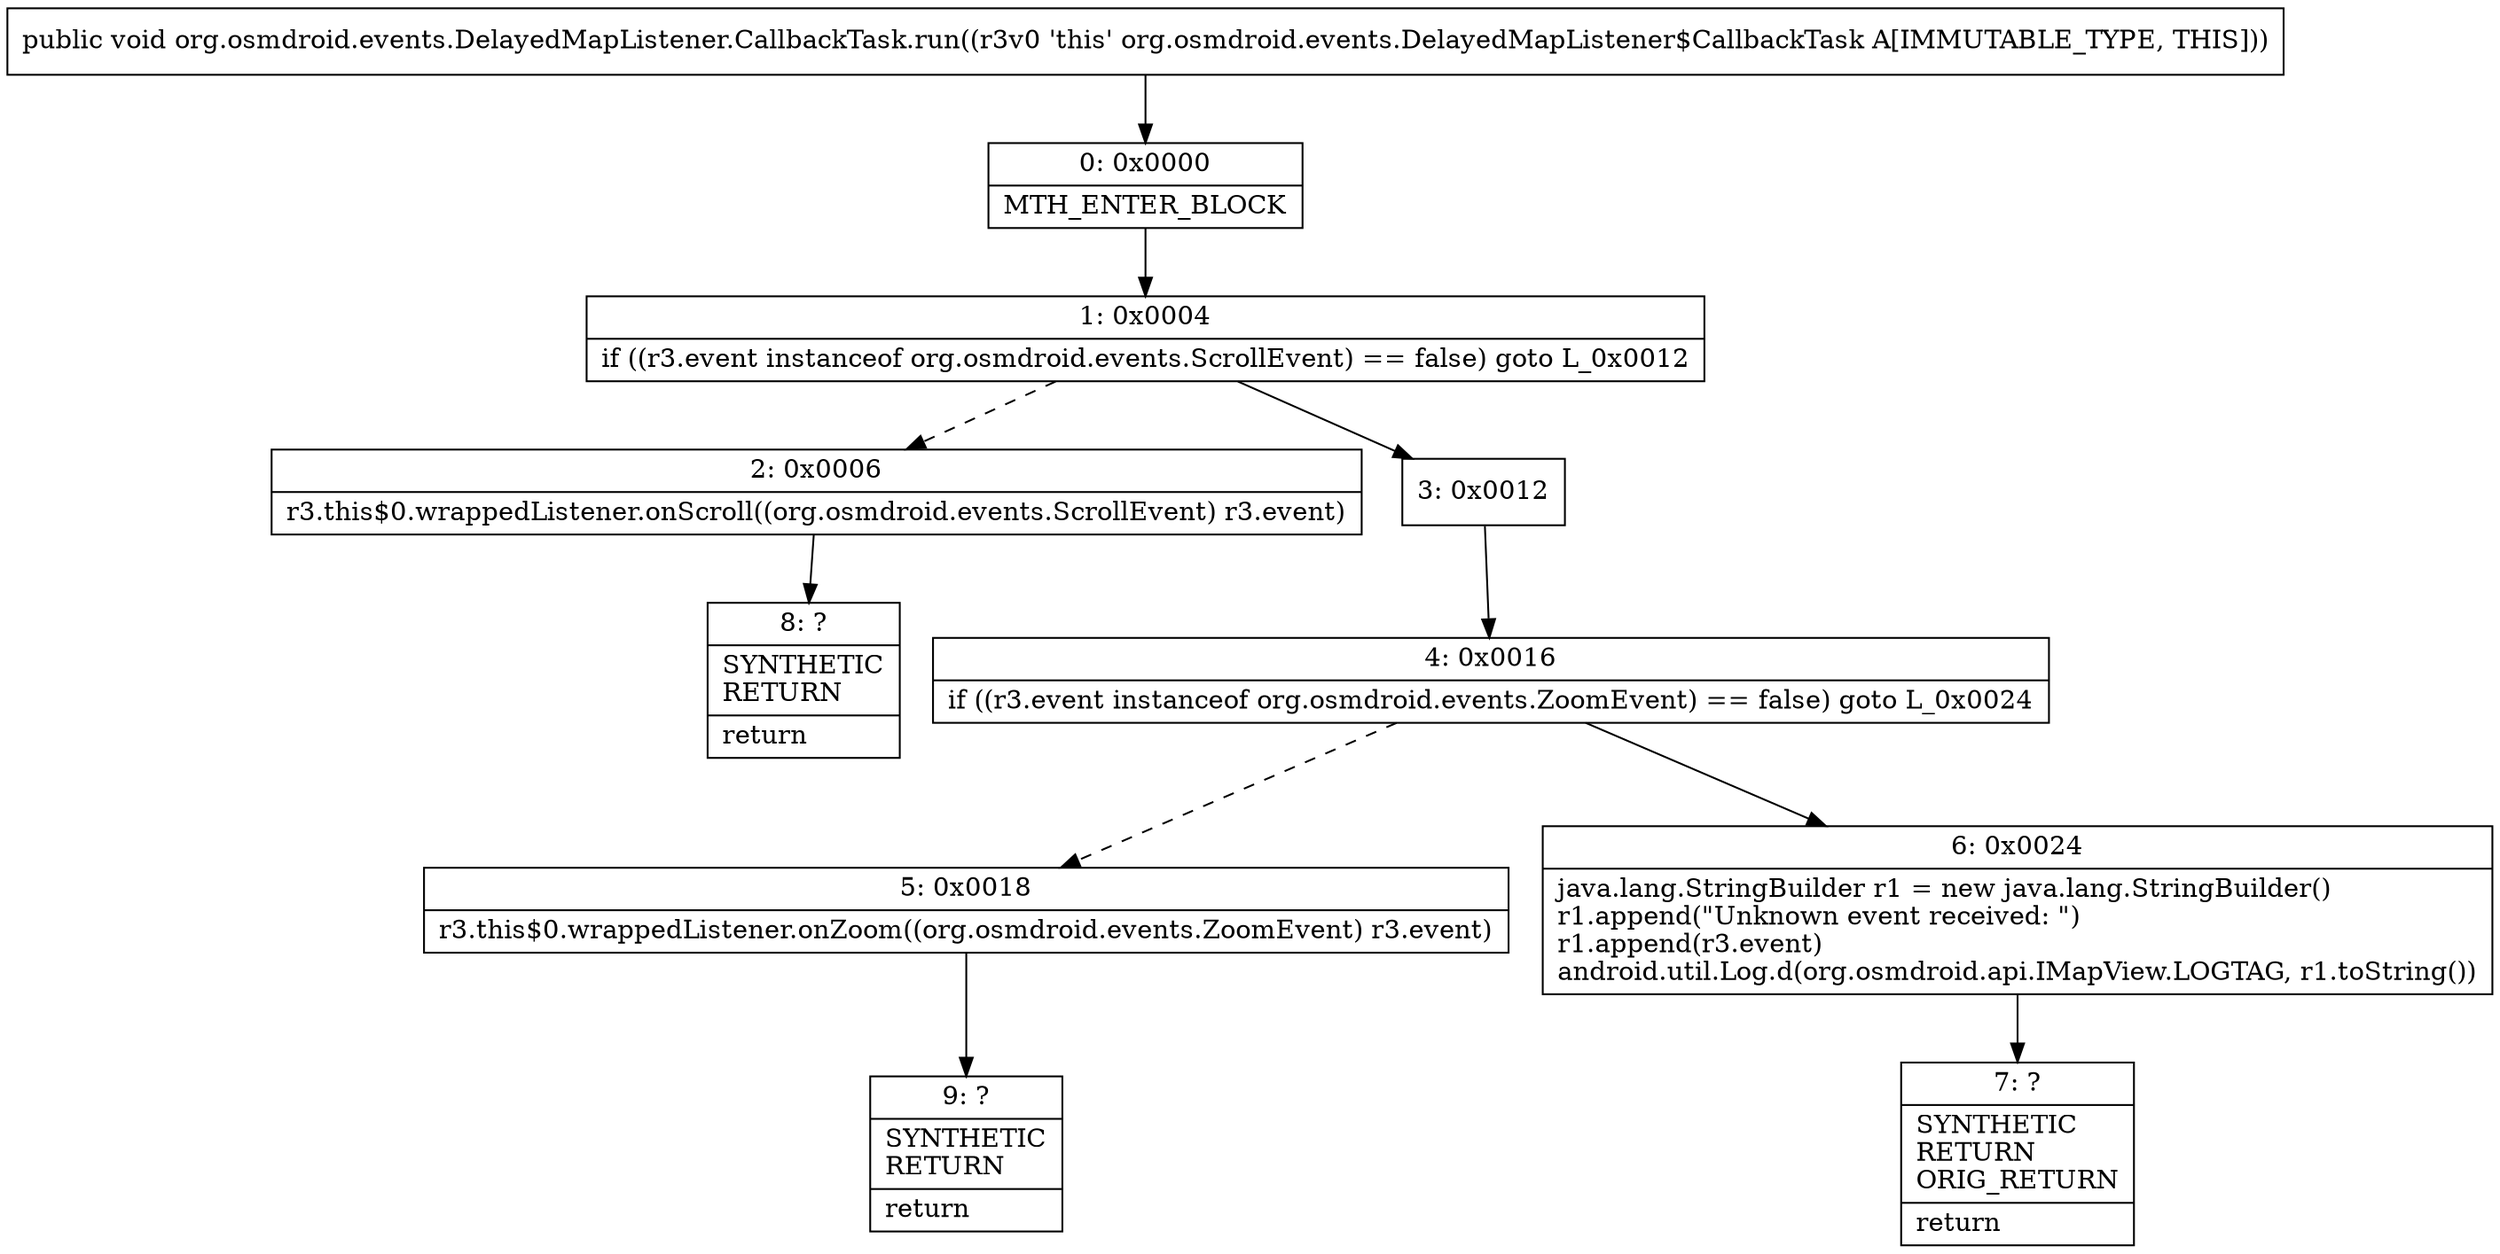 digraph "CFG fororg.osmdroid.events.DelayedMapListener.CallbackTask.run()V" {
Node_0 [shape=record,label="{0\:\ 0x0000|MTH_ENTER_BLOCK\l}"];
Node_1 [shape=record,label="{1\:\ 0x0004|if ((r3.event instanceof org.osmdroid.events.ScrollEvent) == false) goto L_0x0012\l}"];
Node_2 [shape=record,label="{2\:\ 0x0006|r3.this$0.wrappedListener.onScroll((org.osmdroid.events.ScrollEvent) r3.event)\l}"];
Node_3 [shape=record,label="{3\:\ 0x0012}"];
Node_4 [shape=record,label="{4\:\ 0x0016|if ((r3.event instanceof org.osmdroid.events.ZoomEvent) == false) goto L_0x0024\l}"];
Node_5 [shape=record,label="{5\:\ 0x0018|r3.this$0.wrappedListener.onZoom((org.osmdroid.events.ZoomEvent) r3.event)\l}"];
Node_6 [shape=record,label="{6\:\ 0x0024|java.lang.StringBuilder r1 = new java.lang.StringBuilder()\lr1.append(\"Unknown event received: \")\lr1.append(r3.event)\landroid.util.Log.d(org.osmdroid.api.IMapView.LOGTAG, r1.toString())\l}"];
Node_7 [shape=record,label="{7\:\ ?|SYNTHETIC\lRETURN\lORIG_RETURN\l|return\l}"];
Node_8 [shape=record,label="{8\:\ ?|SYNTHETIC\lRETURN\l|return\l}"];
Node_9 [shape=record,label="{9\:\ ?|SYNTHETIC\lRETURN\l|return\l}"];
MethodNode[shape=record,label="{public void org.osmdroid.events.DelayedMapListener.CallbackTask.run((r3v0 'this' org.osmdroid.events.DelayedMapListener$CallbackTask A[IMMUTABLE_TYPE, THIS])) }"];
MethodNode -> Node_0;
Node_0 -> Node_1;
Node_1 -> Node_2[style=dashed];
Node_1 -> Node_3;
Node_2 -> Node_8;
Node_3 -> Node_4;
Node_4 -> Node_5[style=dashed];
Node_4 -> Node_6;
Node_5 -> Node_9;
Node_6 -> Node_7;
}

